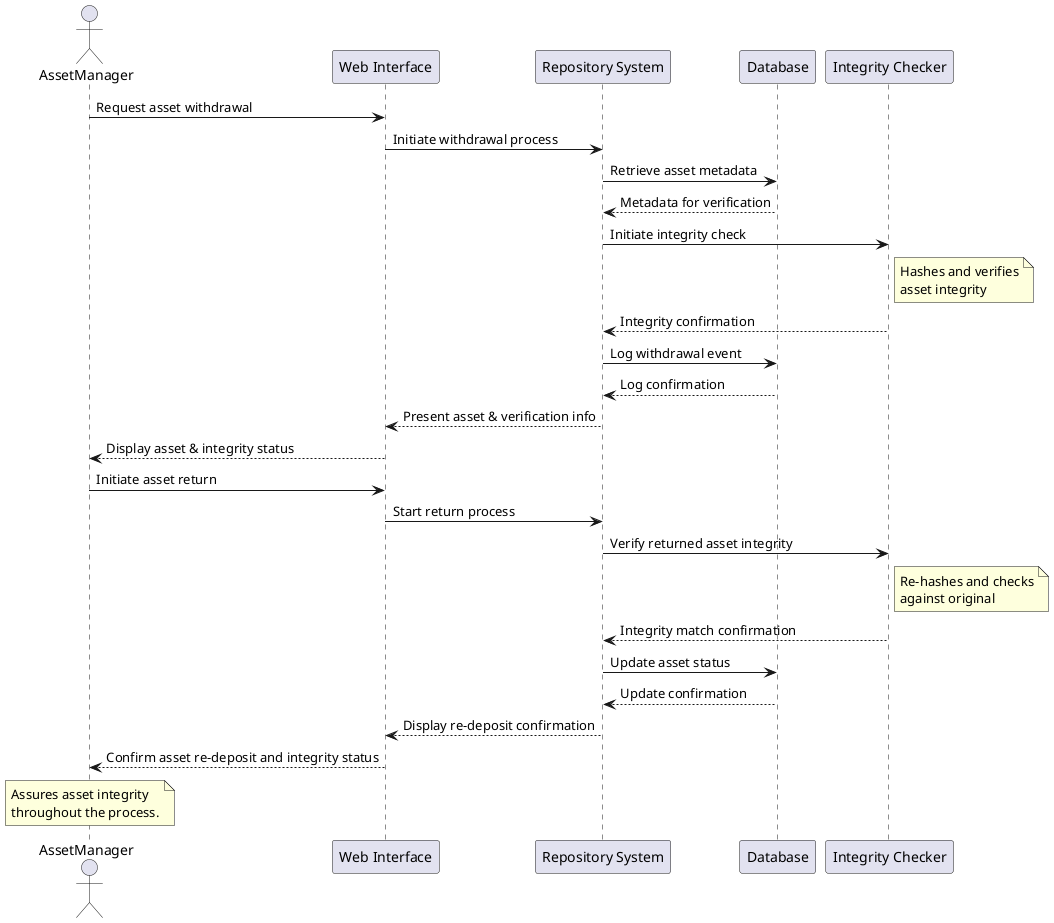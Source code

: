 @startuml
actor AssetManager as AM
participant "Web Interface" as UI
participant "Repository System" as RS
participant "Database" as DB
participant "Integrity Checker" as IC

AM -> UI: Request asset withdrawal
UI -> RS: Initiate withdrawal process
RS -> DB: Retrieve asset metadata
DB --> RS: Metadata for verification
RS -> IC: Initiate integrity check
note right of IC: Hashes and verifies\nasset integrity
IC --> RS: Integrity confirmation
RS -> DB: Log withdrawal event
DB --> RS: Log confirmation
RS --> UI: Present asset & verification info
UI --> AM: Display asset & integrity status

AM -> UI: Initiate asset return
UI -> RS: Start return process
RS -> IC: Verify returned asset integrity
note right of IC: Re-hashes and checks\nagainst original
IC --> RS: Integrity match confirmation
RS -> DB: Update asset status
DB --> RS: Update confirmation
RS --> UI: Display re-deposit confirmation
UI --> AM: Confirm asset re-deposit and integrity status

note over AM: Assures asset integrity\nthroughout the process.
@enduml